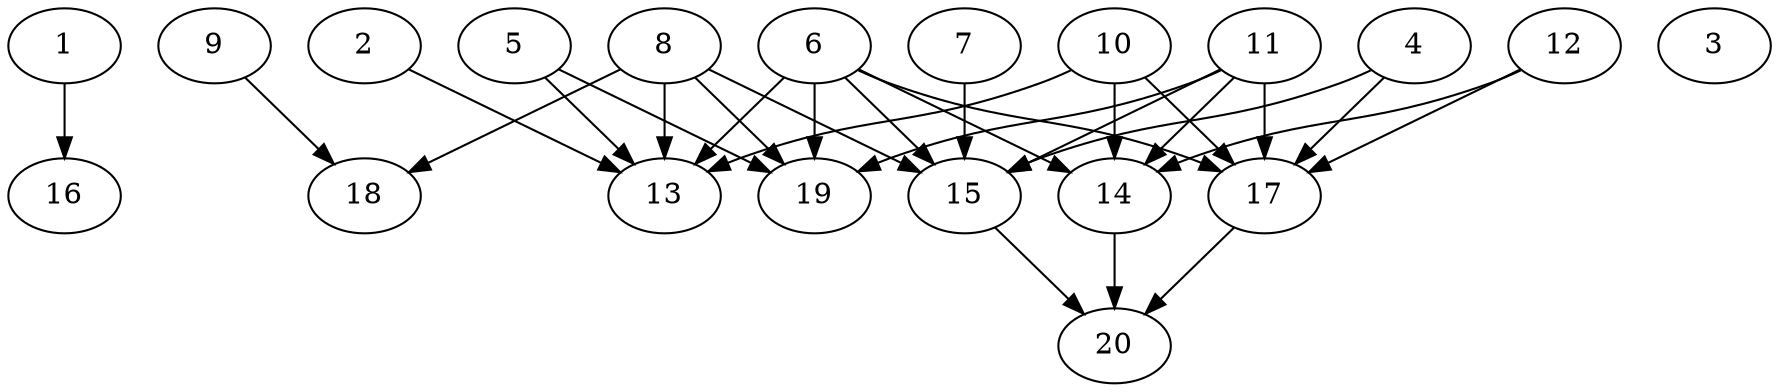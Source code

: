 // DAG automatically generated by daggen at Sat Jul 27 15:39:05 2019
// ./daggen --dot -n 20 --ccr 0.3 --fat 0.8 --regular 0.5 --density 0.4 --mindata 5242880 --maxdata 52428800 
digraph G {
  1 [size="107987627", alpha="0.18", expect_size="32396288"] 
  1 -> 16 [size ="32396288"]
  2 [size="136127147", alpha="0.04", expect_size="40838144"] 
  2 -> 13 [size ="40838144"]
  3 [size="157808640", alpha="0.00", expect_size="47342592"] 
  4 [size="66723840", alpha="0.02", expect_size="20017152"] 
  4 -> 15 [size ="20017152"]
  4 -> 17 [size ="20017152"]
  5 [size="117230933", alpha="0.03", expect_size="35169280"] 
  5 -> 13 [size ="35169280"]
  5 -> 19 [size ="35169280"]
  6 [size="40021333", alpha="0.15", expect_size="12006400"] 
  6 -> 13 [size ="12006400"]
  6 -> 14 [size ="12006400"]
  6 -> 15 [size ="12006400"]
  6 -> 17 [size ="12006400"]
  6 -> 19 [size ="12006400"]
  7 [size="142834347", alpha="0.03", expect_size="42850304"] 
  7 -> 15 [size ="42850304"]
  8 [size="35433813", alpha="0.04", expect_size="10630144"] 
  8 -> 13 [size ="10630144"]
  8 -> 15 [size ="10630144"]
  8 -> 18 [size ="10630144"]
  8 -> 19 [size ="10630144"]
  9 [size="24750080", alpha="0.10", expect_size="7425024"] 
  9 -> 18 [size ="7425024"]
  10 [size="84510720", alpha="0.14", expect_size="25353216"] 
  10 -> 13 [size ="25353216"]
  10 -> 14 [size ="25353216"]
  10 -> 17 [size ="25353216"]
  11 [size="151743147", alpha="0.19", expect_size="45522944"] 
  11 -> 14 [size ="45522944"]
  11 -> 15 [size ="45522944"]
  11 -> 17 [size ="45522944"]
  11 -> 19 [size ="45522944"]
  12 [size="139376640", alpha="0.14", expect_size="41812992"] 
  12 -> 14 [size ="41812992"]
  12 -> 17 [size ="41812992"]
  13 [size="170417493", alpha="0.01", expect_size="51125248"] 
  14 [size="171997867", alpha="0.02", expect_size="51599360"] 
  14 -> 20 [size ="51599360"]
  15 [size="28361387", alpha="0.10", expect_size="8508416"] 
  15 -> 20 [size ="8508416"]
  16 [size="48411307", alpha="0.18", expect_size="14523392"] 
  17 [size="168178347", alpha="0.16", expect_size="50453504"] 
  17 -> 20 [size ="50453504"]
  18 [size="34918400", alpha="0.18", expect_size="10475520"] 
  19 [size="66498560", alpha="0.11", expect_size="19949568"] 
  20 [size="141496320", alpha="0.17", expect_size="42448896"] 
}
